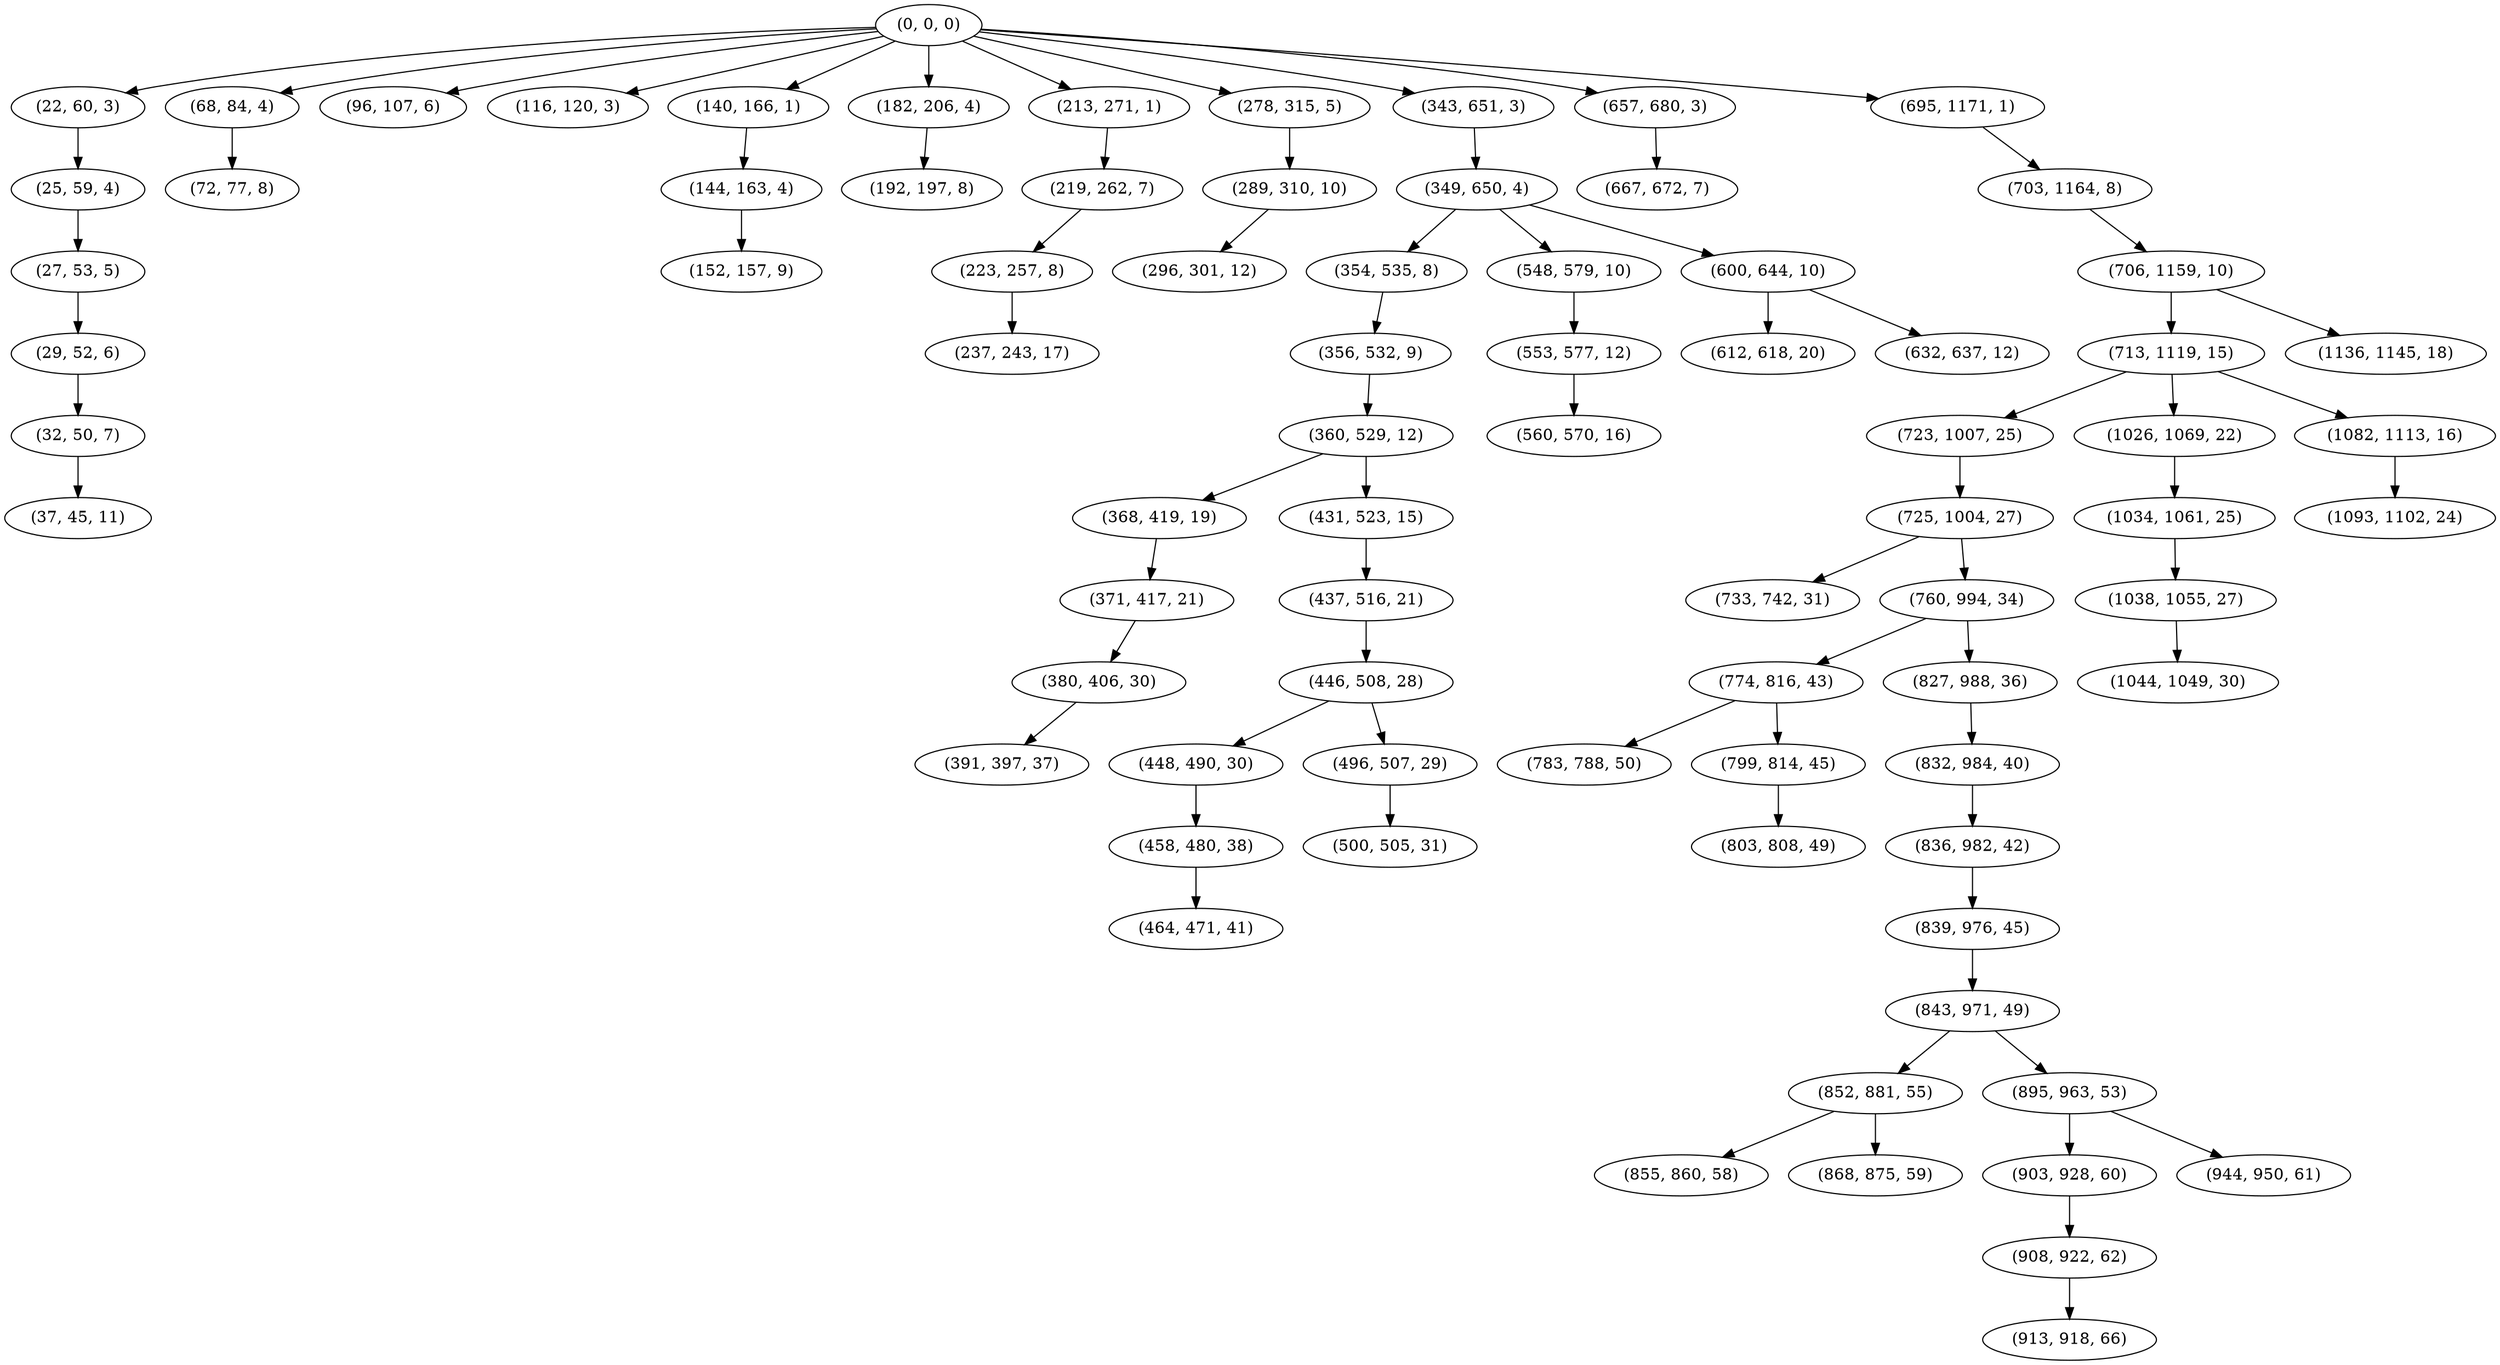 digraph tree {
    "(0, 0, 0)";
    "(22, 60, 3)";
    "(25, 59, 4)";
    "(27, 53, 5)";
    "(29, 52, 6)";
    "(32, 50, 7)";
    "(37, 45, 11)";
    "(68, 84, 4)";
    "(72, 77, 8)";
    "(96, 107, 6)";
    "(116, 120, 3)";
    "(140, 166, 1)";
    "(144, 163, 4)";
    "(152, 157, 9)";
    "(182, 206, 4)";
    "(192, 197, 8)";
    "(213, 271, 1)";
    "(219, 262, 7)";
    "(223, 257, 8)";
    "(237, 243, 17)";
    "(278, 315, 5)";
    "(289, 310, 10)";
    "(296, 301, 12)";
    "(343, 651, 3)";
    "(349, 650, 4)";
    "(354, 535, 8)";
    "(356, 532, 9)";
    "(360, 529, 12)";
    "(368, 419, 19)";
    "(371, 417, 21)";
    "(380, 406, 30)";
    "(391, 397, 37)";
    "(431, 523, 15)";
    "(437, 516, 21)";
    "(446, 508, 28)";
    "(448, 490, 30)";
    "(458, 480, 38)";
    "(464, 471, 41)";
    "(496, 507, 29)";
    "(500, 505, 31)";
    "(548, 579, 10)";
    "(553, 577, 12)";
    "(560, 570, 16)";
    "(600, 644, 10)";
    "(612, 618, 20)";
    "(632, 637, 12)";
    "(657, 680, 3)";
    "(667, 672, 7)";
    "(695, 1171, 1)";
    "(703, 1164, 8)";
    "(706, 1159, 10)";
    "(713, 1119, 15)";
    "(723, 1007, 25)";
    "(725, 1004, 27)";
    "(733, 742, 31)";
    "(760, 994, 34)";
    "(774, 816, 43)";
    "(783, 788, 50)";
    "(799, 814, 45)";
    "(803, 808, 49)";
    "(827, 988, 36)";
    "(832, 984, 40)";
    "(836, 982, 42)";
    "(839, 976, 45)";
    "(843, 971, 49)";
    "(852, 881, 55)";
    "(855, 860, 58)";
    "(868, 875, 59)";
    "(895, 963, 53)";
    "(903, 928, 60)";
    "(908, 922, 62)";
    "(913, 918, 66)";
    "(944, 950, 61)";
    "(1026, 1069, 22)";
    "(1034, 1061, 25)";
    "(1038, 1055, 27)";
    "(1044, 1049, 30)";
    "(1082, 1113, 16)";
    "(1093, 1102, 24)";
    "(1136, 1145, 18)";
    "(0, 0, 0)" -> "(22, 60, 3)";
    "(0, 0, 0)" -> "(68, 84, 4)";
    "(0, 0, 0)" -> "(96, 107, 6)";
    "(0, 0, 0)" -> "(116, 120, 3)";
    "(0, 0, 0)" -> "(140, 166, 1)";
    "(0, 0, 0)" -> "(182, 206, 4)";
    "(0, 0, 0)" -> "(213, 271, 1)";
    "(0, 0, 0)" -> "(278, 315, 5)";
    "(0, 0, 0)" -> "(343, 651, 3)";
    "(0, 0, 0)" -> "(657, 680, 3)";
    "(0, 0, 0)" -> "(695, 1171, 1)";
    "(22, 60, 3)" -> "(25, 59, 4)";
    "(25, 59, 4)" -> "(27, 53, 5)";
    "(27, 53, 5)" -> "(29, 52, 6)";
    "(29, 52, 6)" -> "(32, 50, 7)";
    "(32, 50, 7)" -> "(37, 45, 11)";
    "(68, 84, 4)" -> "(72, 77, 8)";
    "(140, 166, 1)" -> "(144, 163, 4)";
    "(144, 163, 4)" -> "(152, 157, 9)";
    "(182, 206, 4)" -> "(192, 197, 8)";
    "(213, 271, 1)" -> "(219, 262, 7)";
    "(219, 262, 7)" -> "(223, 257, 8)";
    "(223, 257, 8)" -> "(237, 243, 17)";
    "(278, 315, 5)" -> "(289, 310, 10)";
    "(289, 310, 10)" -> "(296, 301, 12)";
    "(343, 651, 3)" -> "(349, 650, 4)";
    "(349, 650, 4)" -> "(354, 535, 8)";
    "(349, 650, 4)" -> "(548, 579, 10)";
    "(349, 650, 4)" -> "(600, 644, 10)";
    "(354, 535, 8)" -> "(356, 532, 9)";
    "(356, 532, 9)" -> "(360, 529, 12)";
    "(360, 529, 12)" -> "(368, 419, 19)";
    "(360, 529, 12)" -> "(431, 523, 15)";
    "(368, 419, 19)" -> "(371, 417, 21)";
    "(371, 417, 21)" -> "(380, 406, 30)";
    "(380, 406, 30)" -> "(391, 397, 37)";
    "(431, 523, 15)" -> "(437, 516, 21)";
    "(437, 516, 21)" -> "(446, 508, 28)";
    "(446, 508, 28)" -> "(448, 490, 30)";
    "(446, 508, 28)" -> "(496, 507, 29)";
    "(448, 490, 30)" -> "(458, 480, 38)";
    "(458, 480, 38)" -> "(464, 471, 41)";
    "(496, 507, 29)" -> "(500, 505, 31)";
    "(548, 579, 10)" -> "(553, 577, 12)";
    "(553, 577, 12)" -> "(560, 570, 16)";
    "(600, 644, 10)" -> "(612, 618, 20)";
    "(600, 644, 10)" -> "(632, 637, 12)";
    "(657, 680, 3)" -> "(667, 672, 7)";
    "(695, 1171, 1)" -> "(703, 1164, 8)";
    "(703, 1164, 8)" -> "(706, 1159, 10)";
    "(706, 1159, 10)" -> "(713, 1119, 15)";
    "(706, 1159, 10)" -> "(1136, 1145, 18)";
    "(713, 1119, 15)" -> "(723, 1007, 25)";
    "(713, 1119, 15)" -> "(1026, 1069, 22)";
    "(713, 1119, 15)" -> "(1082, 1113, 16)";
    "(723, 1007, 25)" -> "(725, 1004, 27)";
    "(725, 1004, 27)" -> "(733, 742, 31)";
    "(725, 1004, 27)" -> "(760, 994, 34)";
    "(760, 994, 34)" -> "(774, 816, 43)";
    "(760, 994, 34)" -> "(827, 988, 36)";
    "(774, 816, 43)" -> "(783, 788, 50)";
    "(774, 816, 43)" -> "(799, 814, 45)";
    "(799, 814, 45)" -> "(803, 808, 49)";
    "(827, 988, 36)" -> "(832, 984, 40)";
    "(832, 984, 40)" -> "(836, 982, 42)";
    "(836, 982, 42)" -> "(839, 976, 45)";
    "(839, 976, 45)" -> "(843, 971, 49)";
    "(843, 971, 49)" -> "(852, 881, 55)";
    "(843, 971, 49)" -> "(895, 963, 53)";
    "(852, 881, 55)" -> "(855, 860, 58)";
    "(852, 881, 55)" -> "(868, 875, 59)";
    "(895, 963, 53)" -> "(903, 928, 60)";
    "(895, 963, 53)" -> "(944, 950, 61)";
    "(903, 928, 60)" -> "(908, 922, 62)";
    "(908, 922, 62)" -> "(913, 918, 66)";
    "(1026, 1069, 22)" -> "(1034, 1061, 25)";
    "(1034, 1061, 25)" -> "(1038, 1055, 27)";
    "(1038, 1055, 27)" -> "(1044, 1049, 30)";
    "(1082, 1113, 16)" -> "(1093, 1102, 24)";
}

